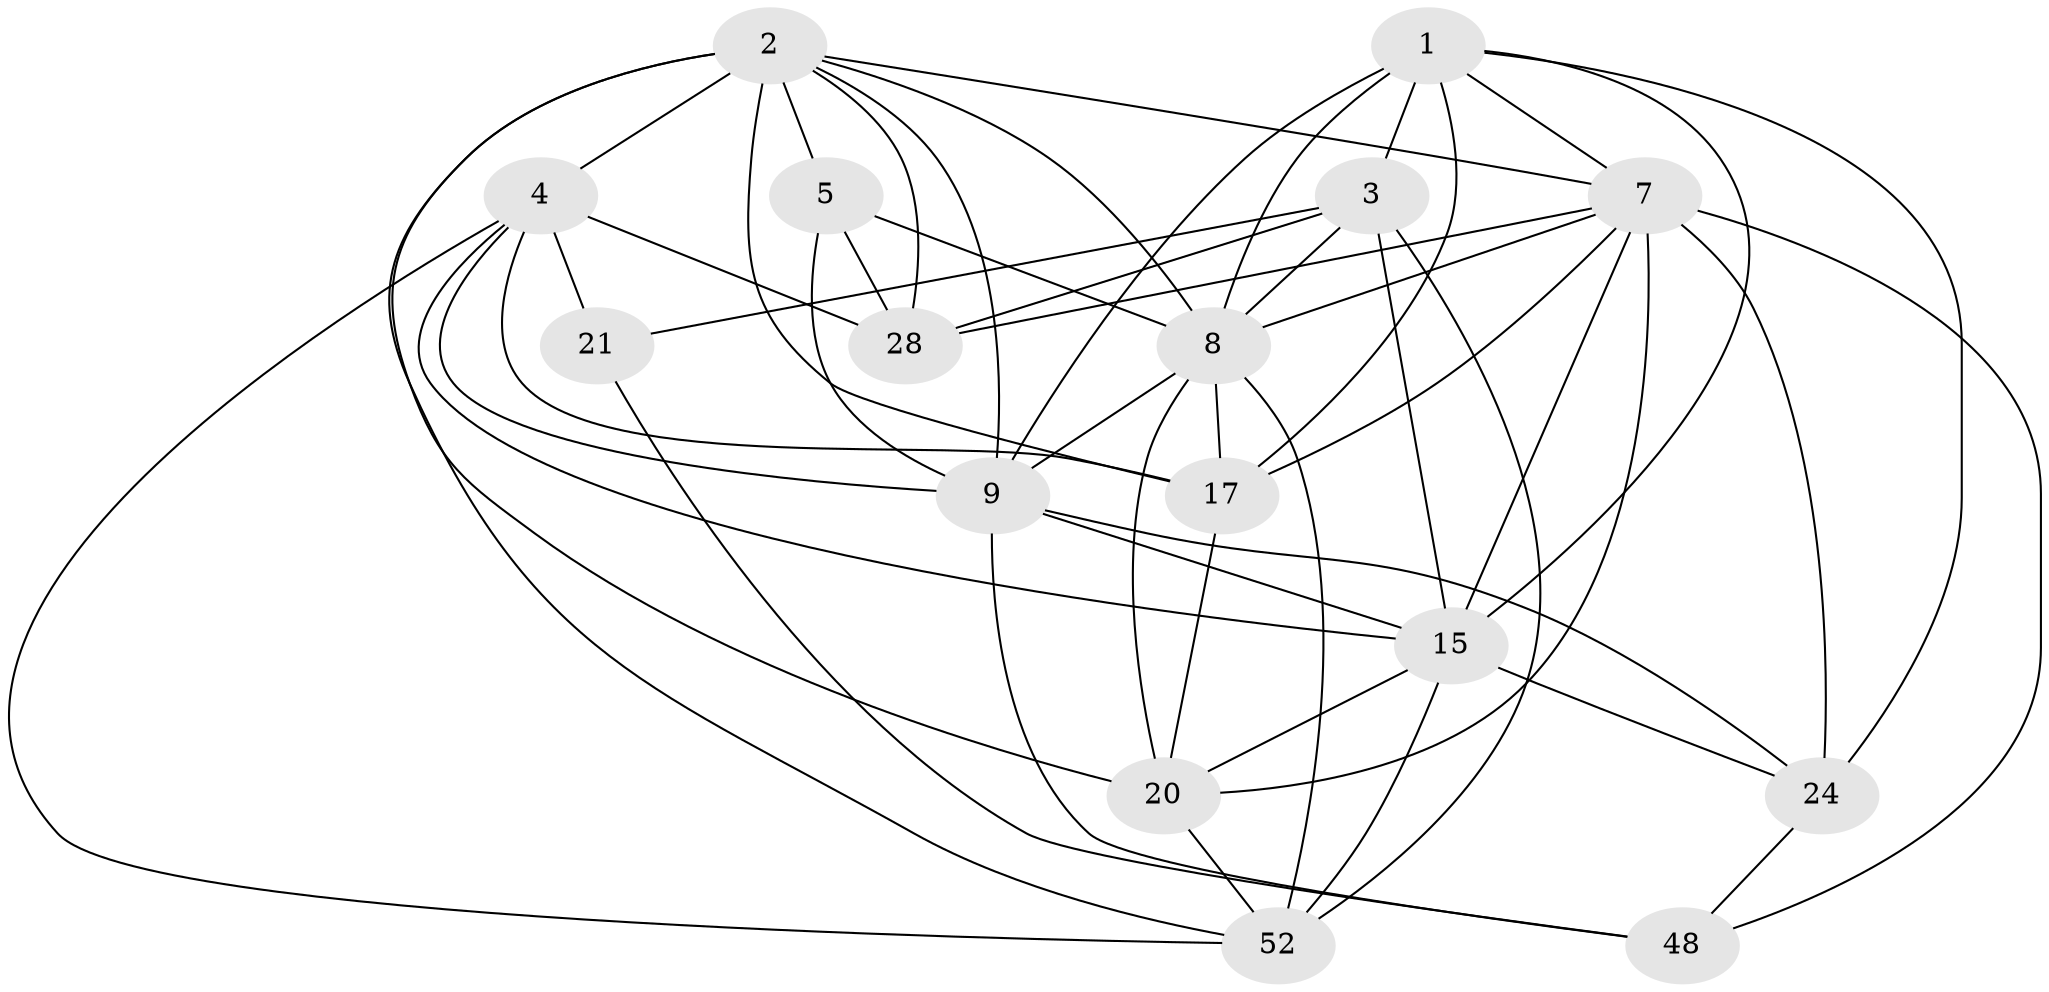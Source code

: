 // original degree distribution, {4: 1.0}
// Generated by graph-tools (version 1.1) at 2025/20/03/04/25 18:20:59]
// undirected, 16 vertices, 51 edges
graph export_dot {
graph [start="1"]
  node [color=gray90,style=filled];
  1 [super="+14+13"];
  2 [super="+12+55"];
  3 [super="+6"];
  4 [super="+27+42+37+25"];
  5;
  7 [super="+43+10+18"];
  8 [super="+11+45"];
  9 [super="+31+34+32"];
  15 [super="+23+40+36"];
  17 [super="+30"];
  20 [super="+39+38"];
  21;
  24 [super="+29"];
  28 [super="+46"];
  48;
  52 [super="+54"];
  1 -- 3;
  1 -- 24;
  1 -- 17;
  1 -- 15;
  1 -- 7;
  1 -- 9 [weight=2];
  1 -- 8;
  2 -- 20 [weight=3];
  2 -- 4 [weight=2];
  2 -- 5;
  2 -- 52;
  2 -- 28;
  2 -- 7 [weight=2];
  2 -- 17;
  2 -- 9 [weight=2];
  2 -- 8;
  3 -- 28;
  3 -- 52;
  3 -- 15;
  3 -- 21;
  3 -- 8;
  4 -- 21 [weight=2];
  4 -- 28 [weight=2];
  4 -- 17;
  4 -- 52;
  4 -- 9 [weight=2];
  4 -- 15 [weight=2];
  5 -- 28;
  5 -- 8;
  5 -- 9;
  7 -- 8 [weight=2];
  7 -- 17;
  7 -- 15 [weight=4];
  7 -- 48;
  7 -- 24 [weight=2];
  7 -- 28;
  7 -- 20 [weight=2];
  8 -- 52;
  8 -- 9 [weight=2];
  8 -- 20 [weight=2];
  8 -- 17;
  9 -- 48;
  9 -- 15;
  9 -- 24;
  15 -- 52;
  15 -- 20;
  15 -- 24;
  17 -- 20;
  20 -- 52;
  21 -- 48;
  24 -- 48;
}
